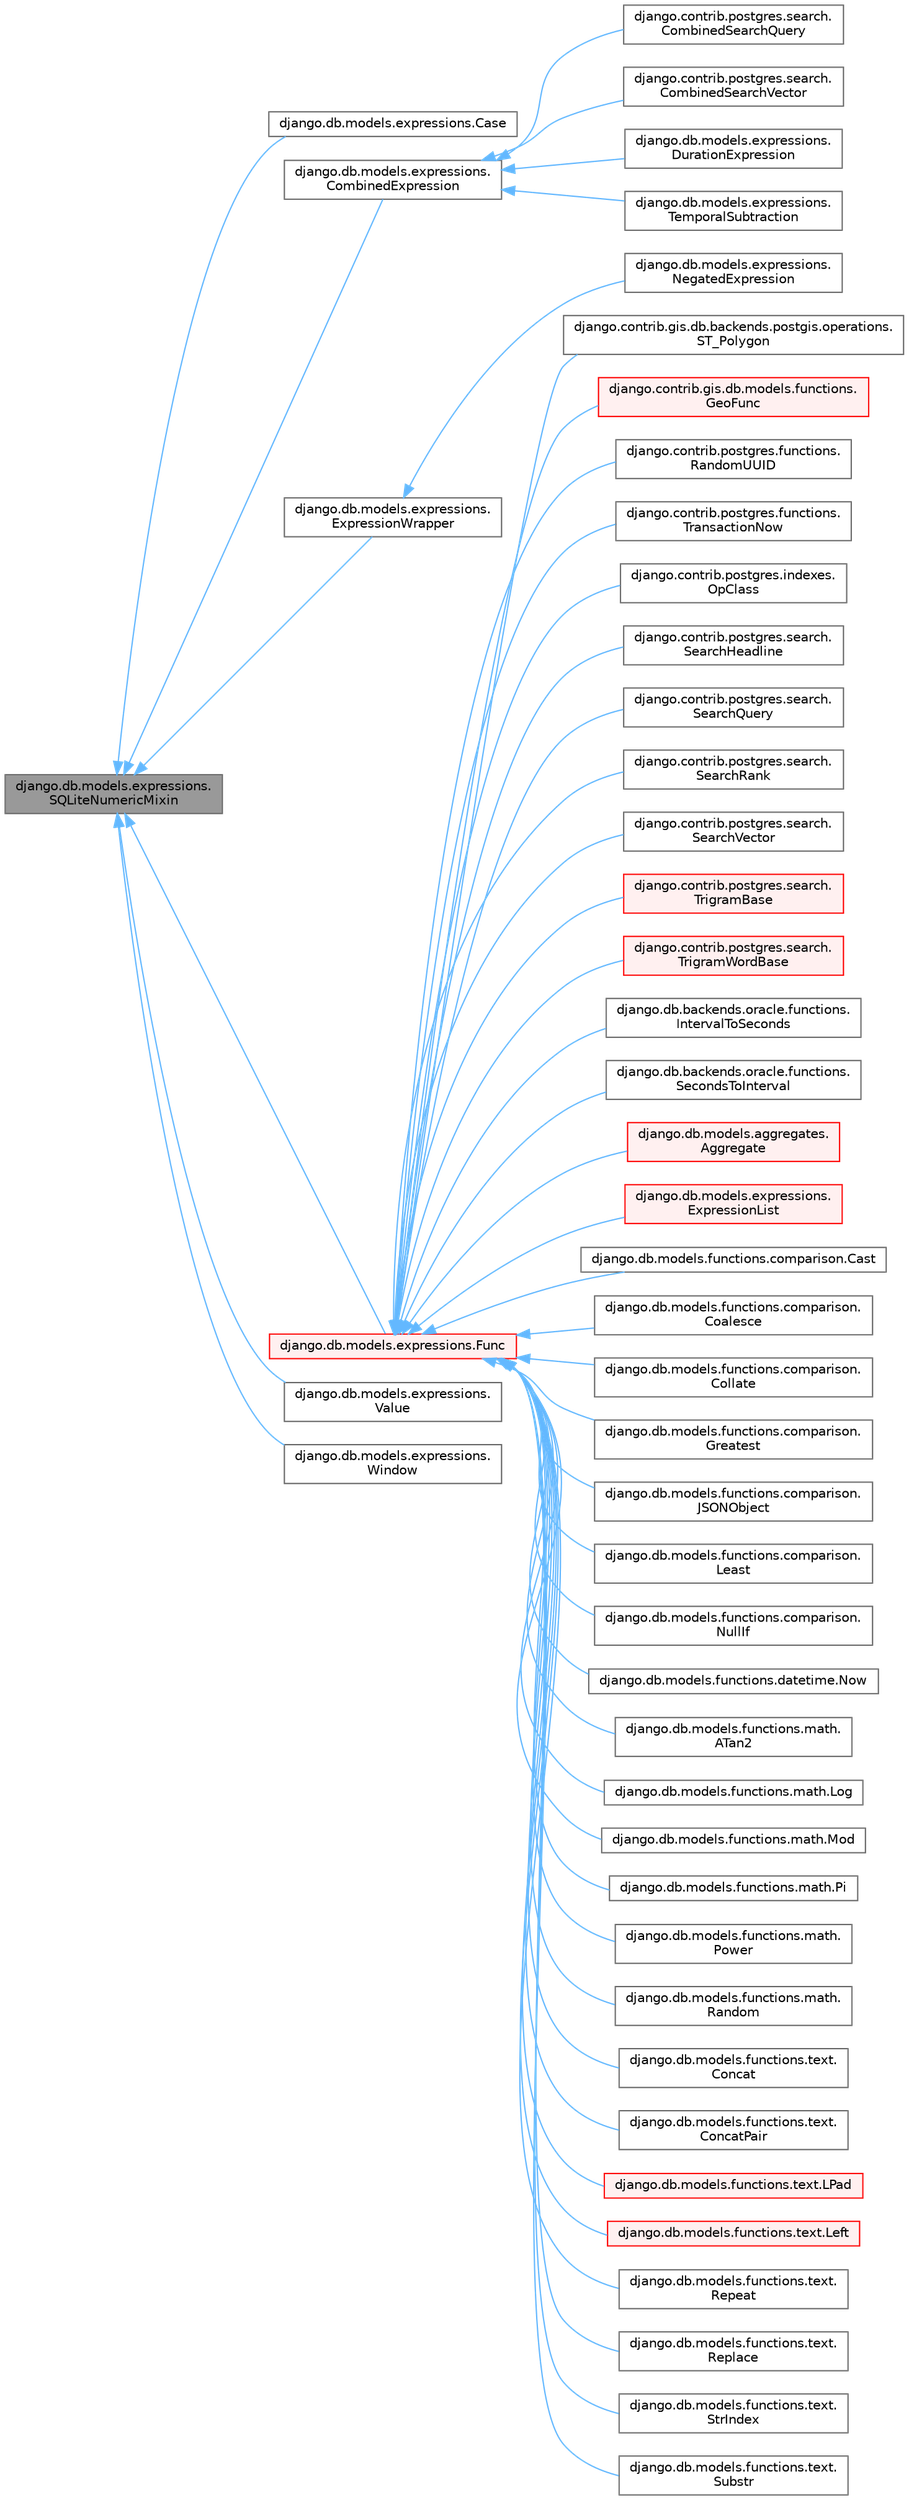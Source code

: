 digraph "django.db.models.expressions.SQLiteNumericMixin"
{
 // LATEX_PDF_SIZE
  bgcolor="transparent";
  edge [fontname=Helvetica,fontsize=10,labelfontname=Helvetica,labelfontsize=10];
  node [fontname=Helvetica,fontsize=10,shape=box,height=0.2,width=0.4];
  rankdir="LR";
  Node1 [id="Node000001",label="django.db.models.expressions.\lSQLiteNumericMixin",height=0.2,width=0.4,color="gray40", fillcolor="grey60", style="filled", fontcolor="black",tooltip=" "];
  Node1 -> Node2 [id="edge49_Node000001_Node000002",dir="back",color="steelblue1",style="solid",tooltip=" "];
  Node2 [id="Node000002",label="django.db.models.expressions.Case",height=0.2,width=0.4,color="gray40", fillcolor="white", style="filled",URL="$classdjango_1_1db_1_1models_1_1expressions_1_1Case.html",tooltip=" "];
  Node1 -> Node3 [id="edge50_Node000001_Node000003",dir="back",color="steelblue1",style="solid",tooltip=" "];
  Node3 [id="Node000003",label="django.db.models.expressions.\lCombinedExpression",height=0.2,width=0.4,color="gray40", fillcolor="white", style="filled",URL="$classdjango_1_1db_1_1models_1_1expressions_1_1CombinedExpression.html",tooltip=" "];
  Node3 -> Node4 [id="edge51_Node000003_Node000004",dir="back",color="steelblue1",style="solid",tooltip=" "];
  Node4 [id="Node000004",label="django.contrib.postgres.search.\lCombinedSearchQuery",height=0.2,width=0.4,color="gray40", fillcolor="white", style="filled",URL="$classdjango_1_1contrib_1_1postgres_1_1search_1_1CombinedSearchQuery.html",tooltip=" "];
  Node3 -> Node5 [id="edge52_Node000003_Node000005",dir="back",color="steelblue1",style="solid",tooltip=" "];
  Node5 [id="Node000005",label="django.contrib.postgres.search.\lCombinedSearchVector",height=0.2,width=0.4,color="gray40", fillcolor="white", style="filled",URL="$classdjango_1_1contrib_1_1postgres_1_1search_1_1CombinedSearchVector.html",tooltip=" "];
  Node3 -> Node6 [id="edge53_Node000003_Node000006",dir="back",color="steelblue1",style="solid",tooltip=" "];
  Node6 [id="Node000006",label="django.db.models.expressions.\lDurationExpression",height=0.2,width=0.4,color="gray40", fillcolor="white", style="filled",URL="$classdjango_1_1db_1_1models_1_1expressions_1_1DurationExpression.html",tooltip=" "];
  Node3 -> Node7 [id="edge54_Node000003_Node000007",dir="back",color="steelblue1",style="solid",tooltip=" "];
  Node7 [id="Node000007",label="django.db.models.expressions.\lTemporalSubtraction",height=0.2,width=0.4,color="gray40", fillcolor="white", style="filled",URL="$classdjango_1_1db_1_1models_1_1expressions_1_1TemporalSubtraction.html",tooltip=" "];
  Node1 -> Node8 [id="edge55_Node000001_Node000008",dir="back",color="steelblue1",style="solid",tooltip=" "];
  Node8 [id="Node000008",label="django.db.models.expressions.\lExpressionWrapper",height=0.2,width=0.4,color="gray40", fillcolor="white", style="filled",URL="$classdjango_1_1db_1_1models_1_1expressions_1_1ExpressionWrapper.html",tooltip=" "];
  Node8 -> Node9 [id="edge56_Node000008_Node000009",dir="back",color="steelblue1",style="solid",tooltip=" "];
  Node9 [id="Node000009",label="django.db.models.expressions.\lNegatedExpression",height=0.2,width=0.4,color="gray40", fillcolor="white", style="filled",URL="$classdjango_1_1db_1_1models_1_1expressions_1_1NegatedExpression.html",tooltip=" "];
  Node1 -> Node10 [id="edge57_Node000001_Node000010",dir="back",color="steelblue1",style="solid",tooltip=" "];
  Node10 [id="Node000010",label="django.db.models.expressions.Func",height=0.2,width=0.4,color="red", fillcolor="#FFF0F0", style="filled",URL="$classdjango_1_1db_1_1models_1_1expressions_1_1Func.html",tooltip=" "];
  Node10 -> Node11 [id="edge58_Node000010_Node000011",dir="back",color="steelblue1",style="solid",tooltip=" "];
  Node11 [id="Node000011",label="django.contrib.gis.db.backends.postgis.operations.\lST_Polygon",height=0.2,width=0.4,color="gray40", fillcolor="white", style="filled",URL="$classdjango_1_1contrib_1_1gis_1_1db_1_1backends_1_1postgis_1_1operations_1_1ST__Polygon.html",tooltip=" "];
  Node10 -> Node12 [id="edge59_Node000010_Node000012",dir="back",color="steelblue1",style="solid",tooltip=" "];
  Node12 [id="Node000012",label="django.contrib.gis.db.models.functions.\lGeoFunc",height=0.2,width=0.4,color="red", fillcolor="#FFF0F0", style="filled",URL="$classdjango_1_1contrib_1_1gis_1_1db_1_1models_1_1functions_1_1GeoFunc.html",tooltip=" "];
  Node10 -> Node51 [id="edge60_Node000010_Node000051",dir="back",color="steelblue1",style="solid",tooltip=" "];
  Node51 [id="Node000051",label="django.contrib.postgres.functions.\lRandomUUID",height=0.2,width=0.4,color="gray40", fillcolor="white", style="filled",URL="$classdjango_1_1contrib_1_1postgres_1_1functions_1_1RandomUUID.html",tooltip=" "];
  Node10 -> Node52 [id="edge61_Node000010_Node000052",dir="back",color="steelblue1",style="solid",tooltip=" "];
  Node52 [id="Node000052",label="django.contrib.postgres.functions.\lTransactionNow",height=0.2,width=0.4,color="gray40", fillcolor="white", style="filled",URL="$classdjango_1_1contrib_1_1postgres_1_1functions_1_1TransactionNow.html",tooltip=" "];
  Node10 -> Node53 [id="edge62_Node000010_Node000053",dir="back",color="steelblue1",style="solid",tooltip=" "];
  Node53 [id="Node000053",label="django.contrib.postgres.indexes.\lOpClass",height=0.2,width=0.4,color="gray40", fillcolor="white", style="filled",URL="$classdjango_1_1contrib_1_1postgres_1_1indexes_1_1OpClass.html",tooltip=" "];
  Node10 -> Node54 [id="edge63_Node000010_Node000054",dir="back",color="steelblue1",style="solid",tooltip=" "];
  Node54 [id="Node000054",label="django.contrib.postgres.search.\lSearchHeadline",height=0.2,width=0.4,color="gray40", fillcolor="white", style="filled",URL="$classdjango_1_1contrib_1_1postgres_1_1search_1_1SearchHeadline.html",tooltip=" "];
  Node10 -> Node55 [id="edge64_Node000010_Node000055",dir="back",color="steelblue1",style="solid",tooltip=" "];
  Node55 [id="Node000055",label="django.contrib.postgres.search.\lSearchQuery",height=0.2,width=0.4,color="gray40", fillcolor="white", style="filled",URL="$classdjango_1_1contrib_1_1postgres_1_1search_1_1SearchQuery.html",tooltip=" "];
  Node10 -> Node56 [id="edge65_Node000010_Node000056",dir="back",color="steelblue1",style="solid",tooltip=" "];
  Node56 [id="Node000056",label="django.contrib.postgres.search.\lSearchRank",height=0.2,width=0.4,color="gray40", fillcolor="white", style="filled",URL="$classdjango_1_1contrib_1_1postgres_1_1search_1_1SearchRank.html",tooltip=" "];
  Node10 -> Node57 [id="edge66_Node000010_Node000057",dir="back",color="steelblue1",style="solid",tooltip=" "];
  Node57 [id="Node000057",label="django.contrib.postgres.search.\lSearchVector",height=0.2,width=0.4,color="gray40", fillcolor="white", style="filled",URL="$classdjango_1_1contrib_1_1postgres_1_1search_1_1SearchVector.html",tooltip=" "];
  Node10 -> Node58 [id="edge67_Node000010_Node000058",dir="back",color="steelblue1",style="solid",tooltip=" "];
  Node58 [id="Node000058",label="django.contrib.postgres.search.\lTrigramBase",height=0.2,width=0.4,color="red", fillcolor="#FFF0F0", style="filled",URL="$classdjango_1_1contrib_1_1postgres_1_1search_1_1TrigramBase.html",tooltip=" "];
  Node10 -> Node61 [id="edge68_Node000010_Node000061",dir="back",color="steelblue1",style="solid",tooltip=" "];
  Node61 [id="Node000061",label="django.contrib.postgres.search.\lTrigramWordBase",height=0.2,width=0.4,color="red", fillcolor="#FFF0F0", style="filled",URL="$classdjango_1_1contrib_1_1postgres_1_1search_1_1TrigramWordBase.html",tooltip=" "];
  Node10 -> Node66 [id="edge69_Node000010_Node000066",dir="back",color="steelblue1",style="solid",tooltip=" "];
  Node66 [id="Node000066",label="django.db.backends.oracle.functions.\lIntervalToSeconds",height=0.2,width=0.4,color="gray40", fillcolor="white", style="filled",URL="$classdjango_1_1db_1_1backends_1_1oracle_1_1functions_1_1IntervalToSeconds.html",tooltip=" "];
  Node10 -> Node67 [id="edge70_Node000010_Node000067",dir="back",color="steelblue1",style="solid",tooltip=" "];
  Node67 [id="Node000067",label="django.db.backends.oracle.functions.\lSecondsToInterval",height=0.2,width=0.4,color="gray40", fillcolor="white", style="filled",URL="$classdjango_1_1db_1_1backends_1_1oracle_1_1functions_1_1SecondsToInterval.html",tooltip=" "];
  Node10 -> Node68 [id="edge71_Node000010_Node000068",dir="back",color="steelblue1",style="solid",tooltip=" "];
  Node68 [id="Node000068",label="django.db.models.aggregates.\lAggregate",height=0.2,width=0.4,color="red", fillcolor="#FFF0F0", style="filled",URL="$classdjango_1_1db_1_1models_1_1aggregates_1_1Aggregate.html",tooltip=" "];
  Node10 -> Node102 [id="edge72_Node000010_Node000102",dir="back",color="steelblue1",style="solid",tooltip=" "];
  Node102 [id="Node000102",label="django.db.models.expressions.\lExpressionList",height=0.2,width=0.4,color="red", fillcolor="#FFF0F0", style="filled",URL="$classdjango_1_1db_1_1models_1_1expressions_1_1ExpressionList.html",tooltip=" "];
  Node10 -> Node104 [id="edge73_Node000010_Node000104",dir="back",color="steelblue1",style="solid",tooltip=" "];
  Node104 [id="Node000104",label="django.db.models.functions.comparison.Cast",height=0.2,width=0.4,color="gray40", fillcolor="white", style="filled",URL="$classdjango_1_1db_1_1models_1_1functions_1_1comparison_1_1Cast.html",tooltip=" "];
  Node10 -> Node105 [id="edge74_Node000010_Node000105",dir="back",color="steelblue1",style="solid",tooltip=" "];
  Node105 [id="Node000105",label="django.db.models.functions.comparison.\lCoalesce",height=0.2,width=0.4,color="gray40", fillcolor="white", style="filled",URL="$classdjango_1_1db_1_1models_1_1functions_1_1comparison_1_1Coalesce.html",tooltip=" "];
  Node10 -> Node106 [id="edge75_Node000010_Node000106",dir="back",color="steelblue1",style="solid",tooltip=" "];
  Node106 [id="Node000106",label="django.db.models.functions.comparison.\lCollate",height=0.2,width=0.4,color="gray40", fillcolor="white", style="filled",URL="$classdjango_1_1db_1_1models_1_1functions_1_1comparison_1_1Collate.html",tooltip=" "];
  Node10 -> Node107 [id="edge76_Node000010_Node000107",dir="back",color="steelblue1",style="solid",tooltip=" "];
  Node107 [id="Node000107",label="django.db.models.functions.comparison.\lGreatest",height=0.2,width=0.4,color="gray40", fillcolor="white", style="filled",URL="$classdjango_1_1db_1_1models_1_1functions_1_1comparison_1_1Greatest.html",tooltip=" "];
  Node10 -> Node108 [id="edge77_Node000010_Node000108",dir="back",color="steelblue1",style="solid",tooltip=" "];
  Node108 [id="Node000108",label="django.db.models.functions.comparison.\lJSONObject",height=0.2,width=0.4,color="gray40", fillcolor="white", style="filled",URL="$classdjango_1_1db_1_1models_1_1functions_1_1comparison_1_1JSONObject.html",tooltip=" "];
  Node10 -> Node109 [id="edge78_Node000010_Node000109",dir="back",color="steelblue1",style="solid",tooltip=" "];
  Node109 [id="Node000109",label="django.db.models.functions.comparison.\lLeast",height=0.2,width=0.4,color="gray40", fillcolor="white", style="filled",URL="$classdjango_1_1db_1_1models_1_1functions_1_1comparison_1_1Least.html",tooltip=" "];
  Node10 -> Node110 [id="edge79_Node000010_Node000110",dir="back",color="steelblue1",style="solid",tooltip=" "];
  Node110 [id="Node000110",label="django.db.models.functions.comparison.\lNullIf",height=0.2,width=0.4,color="gray40", fillcolor="white", style="filled",URL="$classdjango_1_1db_1_1models_1_1functions_1_1comparison_1_1NullIf.html",tooltip=" "];
  Node10 -> Node111 [id="edge80_Node000010_Node000111",dir="back",color="steelblue1",style="solid",tooltip=" "];
  Node111 [id="Node000111",label="django.db.models.functions.datetime.Now",height=0.2,width=0.4,color="gray40", fillcolor="white", style="filled",URL="$classdjango_1_1db_1_1models_1_1functions_1_1datetime_1_1Now.html",tooltip=" "];
  Node10 -> Node112 [id="edge81_Node000010_Node000112",dir="back",color="steelblue1",style="solid",tooltip=" "];
  Node112 [id="Node000112",label="django.db.models.functions.math.\lATan2",height=0.2,width=0.4,color="gray40", fillcolor="white", style="filled",URL="$classdjango_1_1db_1_1models_1_1functions_1_1math_1_1ATan2.html",tooltip=" "];
  Node10 -> Node113 [id="edge82_Node000010_Node000113",dir="back",color="steelblue1",style="solid",tooltip=" "];
  Node113 [id="Node000113",label="django.db.models.functions.math.Log",height=0.2,width=0.4,color="gray40", fillcolor="white", style="filled",URL="$classdjango_1_1db_1_1models_1_1functions_1_1math_1_1Log.html",tooltip=" "];
  Node10 -> Node114 [id="edge83_Node000010_Node000114",dir="back",color="steelblue1",style="solid",tooltip=" "];
  Node114 [id="Node000114",label="django.db.models.functions.math.Mod",height=0.2,width=0.4,color="gray40", fillcolor="white", style="filled",URL="$classdjango_1_1db_1_1models_1_1functions_1_1math_1_1Mod.html",tooltip=" "];
  Node10 -> Node115 [id="edge84_Node000010_Node000115",dir="back",color="steelblue1",style="solid",tooltip=" "];
  Node115 [id="Node000115",label="django.db.models.functions.math.Pi",height=0.2,width=0.4,color="gray40", fillcolor="white", style="filled",URL="$classdjango_1_1db_1_1models_1_1functions_1_1math_1_1Pi.html",tooltip=" "];
  Node10 -> Node116 [id="edge85_Node000010_Node000116",dir="back",color="steelblue1",style="solid",tooltip=" "];
  Node116 [id="Node000116",label="django.db.models.functions.math.\lPower",height=0.2,width=0.4,color="gray40", fillcolor="white", style="filled",URL="$classdjango_1_1db_1_1models_1_1functions_1_1math_1_1Power.html",tooltip=" "];
  Node10 -> Node117 [id="edge86_Node000010_Node000117",dir="back",color="steelblue1",style="solid",tooltip=" "];
  Node117 [id="Node000117",label="django.db.models.functions.math.\lRandom",height=0.2,width=0.4,color="gray40", fillcolor="white", style="filled",URL="$classdjango_1_1db_1_1models_1_1functions_1_1math_1_1Random.html",tooltip=" "];
  Node10 -> Node118 [id="edge87_Node000010_Node000118",dir="back",color="steelblue1",style="solid",tooltip=" "];
  Node118 [id="Node000118",label="django.db.models.functions.text.\lConcat",height=0.2,width=0.4,color="gray40", fillcolor="white", style="filled",URL="$classdjango_1_1db_1_1models_1_1functions_1_1text_1_1Concat.html",tooltip=" "];
  Node10 -> Node119 [id="edge88_Node000010_Node000119",dir="back",color="steelblue1",style="solid",tooltip=" "];
  Node119 [id="Node000119",label="django.db.models.functions.text.\lConcatPair",height=0.2,width=0.4,color="gray40", fillcolor="white", style="filled",URL="$classdjango_1_1db_1_1models_1_1functions_1_1text_1_1ConcatPair.html",tooltip=" "];
  Node10 -> Node120 [id="edge89_Node000010_Node000120",dir="back",color="steelblue1",style="solid",tooltip=" "];
  Node120 [id="Node000120",label="django.db.models.functions.text.LPad",height=0.2,width=0.4,color="red", fillcolor="#FFF0F0", style="filled",URL="$classdjango_1_1db_1_1models_1_1functions_1_1text_1_1LPad.html",tooltip=" "];
  Node10 -> Node122 [id="edge90_Node000010_Node000122",dir="back",color="steelblue1",style="solid",tooltip=" "];
  Node122 [id="Node000122",label="django.db.models.functions.text.Left",height=0.2,width=0.4,color="red", fillcolor="#FFF0F0", style="filled",URL="$classdjango_1_1db_1_1models_1_1functions_1_1text_1_1Left.html",tooltip=" "];
  Node10 -> Node124 [id="edge91_Node000010_Node000124",dir="back",color="steelblue1",style="solid",tooltip=" "];
  Node124 [id="Node000124",label="django.db.models.functions.text.\lRepeat",height=0.2,width=0.4,color="gray40", fillcolor="white", style="filled",URL="$classdjango_1_1db_1_1models_1_1functions_1_1text_1_1Repeat.html",tooltip=" "];
  Node10 -> Node125 [id="edge92_Node000010_Node000125",dir="back",color="steelblue1",style="solid",tooltip=" "];
  Node125 [id="Node000125",label="django.db.models.functions.text.\lReplace",height=0.2,width=0.4,color="gray40", fillcolor="white", style="filled",URL="$classdjango_1_1db_1_1models_1_1functions_1_1text_1_1Replace.html",tooltip=" "];
  Node10 -> Node126 [id="edge93_Node000010_Node000126",dir="back",color="steelblue1",style="solid",tooltip=" "];
  Node126 [id="Node000126",label="django.db.models.functions.text.\lStrIndex",height=0.2,width=0.4,color="gray40", fillcolor="white", style="filled",URL="$classdjango_1_1db_1_1models_1_1functions_1_1text_1_1StrIndex.html",tooltip=" "];
  Node10 -> Node127 [id="edge94_Node000010_Node000127",dir="back",color="steelblue1",style="solid",tooltip=" "];
  Node127 [id="Node000127",label="django.db.models.functions.text.\lSubstr",height=0.2,width=0.4,color="gray40", fillcolor="white", style="filled",URL="$classdjango_1_1db_1_1models_1_1functions_1_1text_1_1Substr.html",tooltip=" "];
  Node1 -> Node209 [id="edge95_Node000001_Node000209",dir="back",color="steelblue1",style="solid",tooltip=" "];
  Node209 [id="Node000209",label="django.db.models.expressions.\lValue",height=0.2,width=0.4,color="gray40", fillcolor="white", style="filled",URL="$classdjango_1_1db_1_1models_1_1expressions_1_1Value.html",tooltip=" "];
  Node1 -> Node210 [id="edge96_Node000001_Node000210",dir="back",color="steelblue1",style="solid",tooltip=" "];
  Node210 [id="Node000210",label="django.db.models.expressions.\lWindow",height=0.2,width=0.4,color="gray40", fillcolor="white", style="filled",URL="$classdjango_1_1db_1_1models_1_1expressions_1_1Window.html",tooltip=" "];
}
